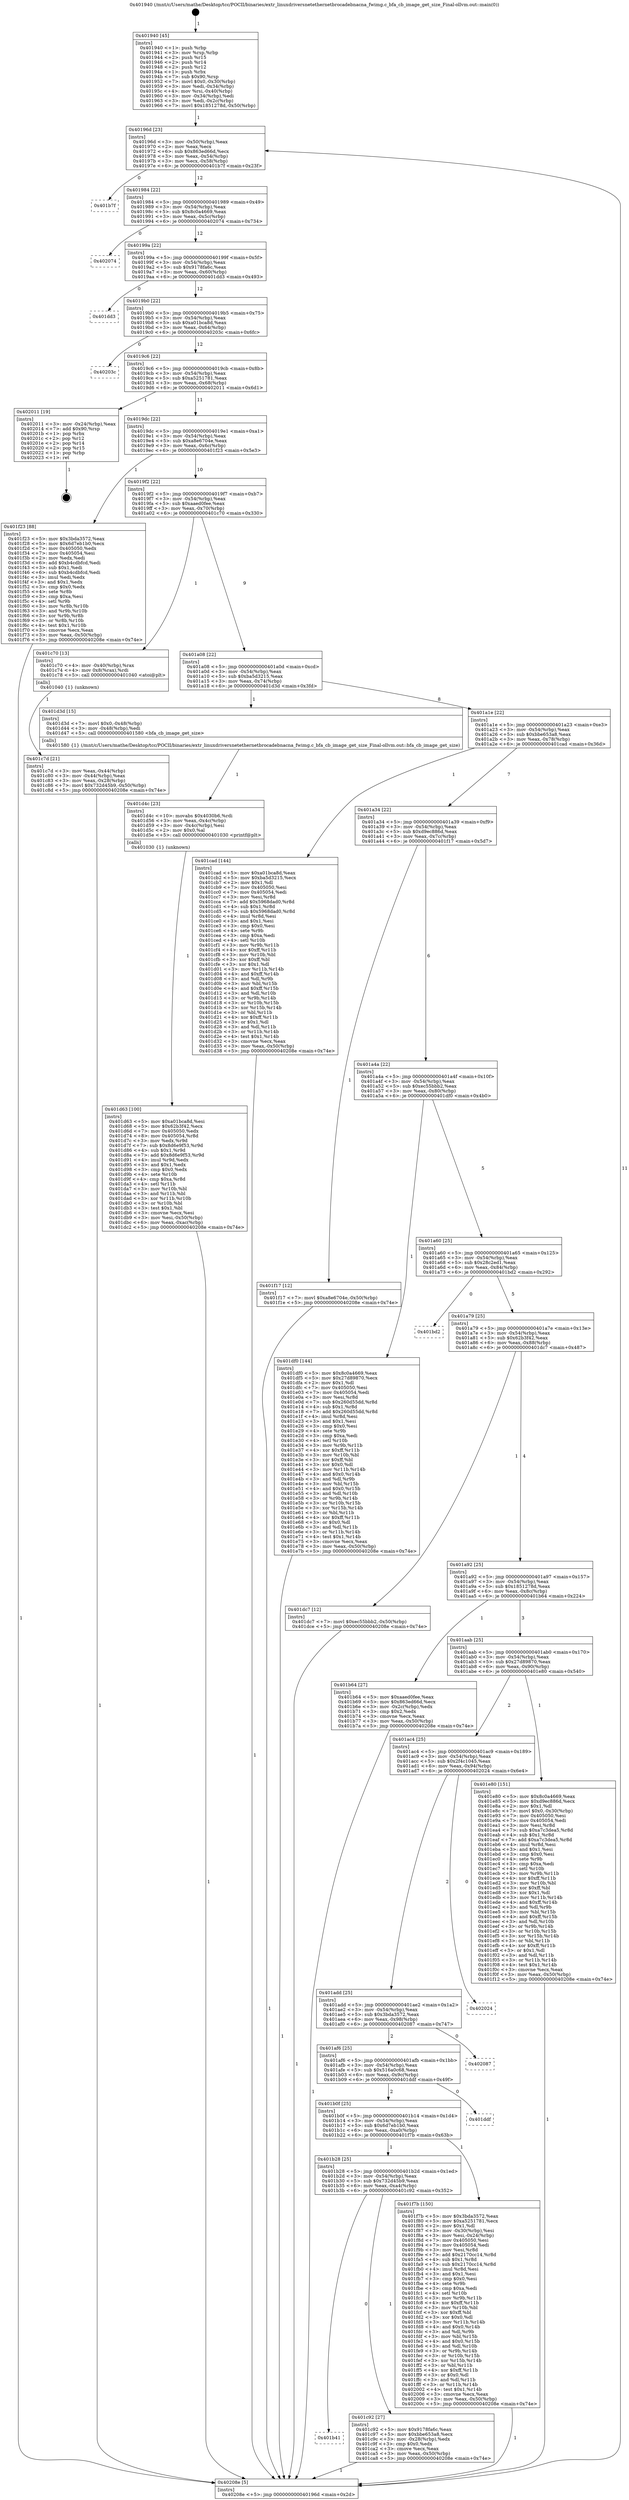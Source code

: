 digraph "0x401940" {
  label = "0x401940 (/mnt/c/Users/mathe/Desktop/tcc/POCII/binaries/extr_linuxdriversnetethernetbrocadebnacna_fwimg.c_bfa_cb_image_get_size_Final-ollvm.out::main(0))"
  labelloc = "t"
  node[shape=record]

  Entry [label="",width=0.3,height=0.3,shape=circle,fillcolor=black,style=filled]
  "0x40196d" [label="{
     0x40196d [23]\l
     | [instrs]\l
     &nbsp;&nbsp;0x40196d \<+3\>: mov -0x50(%rbp),%eax\l
     &nbsp;&nbsp;0x401970 \<+2\>: mov %eax,%ecx\l
     &nbsp;&nbsp;0x401972 \<+6\>: sub $0x863ed66d,%ecx\l
     &nbsp;&nbsp;0x401978 \<+3\>: mov %eax,-0x54(%rbp)\l
     &nbsp;&nbsp;0x40197b \<+3\>: mov %ecx,-0x58(%rbp)\l
     &nbsp;&nbsp;0x40197e \<+6\>: je 0000000000401b7f \<main+0x23f\>\l
  }"]
  "0x401b7f" [label="{
     0x401b7f\l
  }", style=dashed]
  "0x401984" [label="{
     0x401984 [22]\l
     | [instrs]\l
     &nbsp;&nbsp;0x401984 \<+5\>: jmp 0000000000401989 \<main+0x49\>\l
     &nbsp;&nbsp;0x401989 \<+3\>: mov -0x54(%rbp),%eax\l
     &nbsp;&nbsp;0x40198c \<+5\>: sub $0x8c0a4669,%eax\l
     &nbsp;&nbsp;0x401991 \<+3\>: mov %eax,-0x5c(%rbp)\l
     &nbsp;&nbsp;0x401994 \<+6\>: je 0000000000402074 \<main+0x734\>\l
  }"]
  Exit [label="",width=0.3,height=0.3,shape=circle,fillcolor=black,style=filled,peripheries=2]
  "0x402074" [label="{
     0x402074\l
  }", style=dashed]
  "0x40199a" [label="{
     0x40199a [22]\l
     | [instrs]\l
     &nbsp;&nbsp;0x40199a \<+5\>: jmp 000000000040199f \<main+0x5f\>\l
     &nbsp;&nbsp;0x40199f \<+3\>: mov -0x54(%rbp),%eax\l
     &nbsp;&nbsp;0x4019a2 \<+5\>: sub $0x9178fa6c,%eax\l
     &nbsp;&nbsp;0x4019a7 \<+3\>: mov %eax,-0x60(%rbp)\l
     &nbsp;&nbsp;0x4019aa \<+6\>: je 0000000000401dd3 \<main+0x493\>\l
  }"]
  "0x401d63" [label="{
     0x401d63 [100]\l
     | [instrs]\l
     &nbsp;&nbsp;0x401d63 \<+5\>: mov $0xa01bca8d,%esi\l
     &nbsp;&nbsp;0x401d68 \<+5\>: mov $0x62b3f42,%ecx\l
     &nbsp;&nbsp;0x401d6d \<+7\>: mov 0x405050,%edx\l
     &nbsp;&nbsp;0x401d74 \<+8\>: mov 0x405054,%r8d\l
     &nbsp;&nbsp;0x401d7c \<+3\>: mov %edx,%r9d\l
     &nbsp;&nbsp;0x401d7f \<+7\>: sub $0x8d6e9f53,%r9d\l
     &nbsp;&nbsp;0x401d86 \<+4\>: sub $0x1,%r9d\l
     &nbsp;&nbsp;0x401d8a \<+7\>: add $0x8d6e9f53,%r9d\l
     &nbsp;&nbsp;0x401d91 \<+4\>: imul %r9d,%edx\l
     &nbsp;&nbsp;0x401d95 \<+3\>: and $0x1,%edx\l
     &nbsp;&nbsp;0x401d98 \<+3\>: cmp $0x0,%edx\l
     &nbsp;&nbsp;0x401d9b \<+4\>: sete %r10b\l
     &nbsp;&nbsp;0x401d9f \<+4\>: cmp $0xa,%r8d\l
     &nbsp;&nbsp;0x401da3 \<+4\>: setl %r11b\l
     &nbsp;&nbsp;0x401da7 \<+3\>: mov %r10b,%bl\l
     &nbsp;&nbsp;0x401daa \<+3\>: and %r11b,%bl\l
     &nbsp;&nbsp;0x401dad \<+3\>: xor %r11b,%r10b\l
     &nbsp;&nbsp;0x401db0 \<+3\>: or %r10b,%bl\l
     &nbsp;&nbsp;0x401db3 \<+3\>: test $0x1,%bl\l
     &nbsp;&nbsp;0x401db6 \<+3\>: cmovne %ecx,%esi\l
     &nbsp;&nbsp;0x401db9 \<+3\>: mov %esi,-0x50(%rbp)\l
     &nbsp;&nbsp;0x401dbc \<+6\>: mov %eax,-0xac(%rbp)\l
     &nbsp;&nbsp;0x401dc2 \<+5\>: jmp 000000000040208e \<main+0x74e\>\l
  }"]
  "0x401dd3" [label="{
     0x401dd3\l
  }", style=dashed]
  "0x4019b0" [label="{
     0x4019b0 [22]\l
     | [instrs]\l
     &nbsp;&nbsp;0x4019b0 \<+5\>: jmp 00000000004019b5 \<main+0x75\>\l
     &nbsp;&nbsp;0x4019b5 \<+3\>: mov -0x54(%rbp),%eax\l
     &nbsp;&nbsp;0x4019b8 \<+5\>: sub $0xa01bca8d,%eax\l
     &nbsp;&nbsp;0x4019bd \<+3\>: mov %eax,-0x64(%rbp)\l
     &nbsp;&nbsp;0x4019c0 \<+6\>: je 000000000040203c \<main+0x6fc\>\l
  }"]
  "0x401d4c" [label="{
     0x401d4c [23]\l
     | [instrs]\l
     &nbsp;&nbsp;0x401d4c \<+10\>: movabs $0x4030b6,%rdi\l
     &nbsp;&nbsp;0x401d56 \<+3\>: mov %eax,-0x4c(%rbp)\l
     &nbsp;&nbsp;0x401d59 \<+3\>: mov -0x4c(%rbp),%esi\l
     &nbsp;&nbsp;0x401d5c \<+2\>: mov $0x0,%al\l
     &nbsp;&nbsp;0x401d5e \<+5\>: call 0000000000401030 \<printf@plt\>\l
     | [calls]\l
     &nbsp;&nbsp;0x401030 \{1\} (unknown)\l
  }"]
  "0x40203c" [label="{
     0x40203c\l
  }", style=dashed]
  "0x4019c6" [label="{
     0x4019c6 [22]\l
     | [instrs]\l
     &nbsp;&nbsp;0x4019c6 \<+5\>: jmp 00000000004019cb \<main+0x8b\>\l
     &nbsp;&nbsp;0x4019cb \<+3\>: mov -0x54(%rbp),%eax\l
     &nbsp;&nbsp;0x4019ce \<+5\>: sub $0xa5251781,%eax\l
     &nbsp;&nbsp;0x4019d3 \<+3\>: mov %eax,-0x68(%rbp)\l
     &nbsp;&nbsp;0x4019d6 \<+6\>: je 0000000000402011 \<main+0x6d1\>\l
  }"]
  "0x401b41" [label="{
     0x401b41\l
  }", style=dashed]
  "0x402011" [label="{
     0x402011 [19]\l
     | [instrs]\l
     &nbsp;&nbsp;0x402011 \<+3\>: mov -0x24(%rbp),%eax\l
     &nbsp;&nbsp;0x402014 \<+7\>: add $0x90,%rsp\l
     &nbsp;&nbsp;0x40201b \<+1\>: pop %rbx\l
     &nbsp;&nbsp;0x40201c \<+2\>: pop %r12\l
     &nbsp;&nbsp;0x40201e \<+2\>: pop %r14\l
     &nbsp;&nbsp;0x402020 \<+2\>: pop %r15\l
     &nbsp;&nbsp;0x402022 \<+1\>: pop %rbp\l
     &nbsp;&nbsp;0x402023 \<+1\>: ret\l
  }"]
  "0x4019dc" [label="{
     0x4019dc [22]\l
     | [instrs]\l
     &nbsp;&nbsp;0x4019dc \<+5\>: jmp 00000000004019e1 \<main+0xa1\>\l
     &nbsp;&nbsp;0x4019e1 \<+3\>: mov -0x54(%rbp),%eax\l
     &nbsp;&nbsp;0x4019e4 \<+5\>: sub $0xa8e6704e,%eax\l
     &nbsp;&nbsp;0x4019e9 \<+3\>: mov %eax,-0x6c(%rbp)\l
     &nbsp;&nbsp;0x4019ec \<+6\>: je 0000000000401f23 \<main+0x5e3\>\l
  }"]
  "0x401c92" [label="{
     0x401c92 [27]\l
     | [instrs]\l
     &nbsp;&nbsp;0x401c92 \<+5\>: mov $0x9178fa6c,%eax\l
     &nbsp;&nbsp;0x401c97 \<+5\>: mov $0xbbe653a8,%ecx\l
     &nbsp;&nbsp;0x401c9c \<+3\>: mov -0x28(%rbp),%edx\l
     &nbsp;&nbsp;0x401c9f \<+3\>: cmp $0x0,%edx\l
     &nbsp;&nbsp;0x401ca2 \<+3\>: cmove %ecx,%eax\l
     &nbsp;&nbsp;0x401ca5 \<+3\>: mov %eax,-0x50(%rbp)\l
     &nbsp;&nbsp;0x401ca8 \<+5\>: jmp 000000000040208e \<main+0x74e\>\l
  }"]
  "0x401f23" [label="{
     0x401f23 [88]\l
     | [instrs]\l
     &nbsp;&nbsp;0x401f23 \<+5\>: mov $0x3bda3572,%eax\l
     &nbsp;&nbsp;0x401f28 \<+5\>: mov $0x6d7eb1b0,%ecx\l
     &nbsp;&nbsp;0x401f2d \<+7\>: mov 0x405050,%edx\l
     &nbsp;&nbsp;0x401f34 \<+7\>: mov 0x405054,%esi\l
     &nbsp;&nbsp;0x401f3b \<+2\>: mov %edx,%edi\l
     &nbsp;&nbsp;0x401f3d \<+6\>: add $0xb4cdbfcd,%edi\l
     &nbsp;&nbsp;0x401f43 \<+3\>: sub $0x1,%edi\l
     &nbsp;&nbsp;0x401f46 \<+6\>: sub $0xb4cdbfcd,%edi\l
     &nbsp;&nbsp;0x401f4c \<+3\>: imul %edi,%edx\l
     &nbsp;&nbsp;0x401f4f \<+3\>: and $0x1,%edx\l
     &nbsp;&nbsp;0x401f52 \<+3\>: cmp $0x0,%edx\l
     &nbsp;&nbsp;0x401f55 \<+4\>: sete %r8b\l
     &nbsp;&nbsp;0x401f59 \<+3\>: cmp $0xa,%esi\l
     &nbsp;&nbsp;0x401f5c \<+4\>: setl %r9b\l
     &nbsp;&nbsp;0x401f60 \<+3\>: mov %r8b,%r10b\l
     &nbsp;&nbsp;0x401f63 \<+3\>: and %r9b,%r10b\l
     &nbsp;&nbsp;0x401f66 \<+3\>: xor %r9b,%r8b\l
     &nbsp;&nbsp;0x401f69 \<+3\>: or %r8b,%r10b\l
     &nbsp;&nbsp;0x401f6c \<+4\>: test $0x1,%r10b\l
     &nbsp;&nbsp;0x401f70 \<+3\>: cmovne %ecx,%eax\l
     &nbsp;&nbsp;0x401f73 \<+3\>: mov %eax,-0x50(%rbp)\l
     &nbsp;&nbsp;0x401f76 \<+5\>: jmp 000000000040208e \<main+0x74e\>\l
  }"]
  "0x4019f2" [label="{
     0x4019f2 [22]\l
     | [instrs]\l
     &nbsp;&nbsp;0x4019f2 \<+5\>: jmp 00000000004019f7 \<main+0xb7\>\l
     &nbsp;&nbsp;0x4019f7 \<+3\>: mov -0x54(%rbp),%eax\l
     &nbsp;&nbsp;0x4019fa \<+5\>: sub $0xaaed0fee,%eax\l
     &nbsp;&nbsp;0x4019ff \<+3\>: mov %eax,-0x70(%rbp)\l
     &nbsp;&nbsp;0x401a02 \<+6\>: je 0000000000401c70 \<main+0x330\>\l
  }"]
  "0x401b28" [label="{
     0x401b28 [25]\l
     | [instrs]\l
     &nbsp;&nbsp;0x401b28 \<+5\>: jmp 0000000000401b2d \<main+0x1ed\>\l
     &nbsp;&nbsp;0x401b2d \<+3\>: mov -0x54(%rbp),%eax\l
     &nbsp;&nbsp;0x401b30 \<+5\>: sub $0x732d45b9,%eax\l
     &nbsp;&nbsp;0x401b35 \<+6\>: mov %eax,-0xa4(%rbp)\l
     &nbsp;&nbsp;0x401b3b \<+6\>: je 0000000000401c92 \<main+0x352\>\l
  }"]
  "0x401c70" [label="{
     0x401c70 [13]\l
     | [instrs]\l
     &nbsp;&nbsp;0x401c70 \<+4\>: mov -0x40(%rbp),%rax\l
     &nbsp;&nbsp;0x401c74 \<+4\>: mov 0x8(%rax),%rdi\l
     &nbsp;&nbsp;0x401c78 \<+5\>: call 0000000000401040 \<atoi@plt\>\l
     | [calls]\l
     &nbsp;&nbsp;0x401040 \{1\} (unknown)\l
  }"]
  "0x401a08" [label="{
     0x401a08 [22]\l
     | [instrs]\l
     &nbsp;&nbsp;0x401a08 \<+5\>: jmp 0000000000401a0d \<main+0xcd\>\l
     &nbsp;&nbsp;0x401a0d \<+3\>: mov -0x54(%rbp),%eax\l
     &nbsp;&nbsp;0x401a10 \<+5\>: sub $0xba5d3215,%eax\l
     &nbsp;&nbsp;0x401a15 \<+3\>: mov %eax,-0x74(%rbp)\l
     &nbsp;&nbsp;0x401a18 \<+6\>: je 0000000000401d3d \<main+0x3fd\>\l
  }"]
  "0x401f7b" [label="{
     0x401f7b [150]\l
     | [instrs]\l
     &nbsp;&nbsp;0x401f7b \<+5\>: mov $0x3bda3572,%eax\l
     &nbsp;&nbsp;0x401f80 \<+5\>: mov $0xa5251781,%ecx\l
     &nbsp;&nbsp;0x401f85 \<+2\>: mov $0x1,%dl\l
     &nbsp;&nbsp;0x401f87 \<+3\>: mov -0x30(%rbp),%esi\l
     &nbsp;&nbsp;0x401f8a \<+3\>: mov %esi,-0x24(%rbp)\l
     &nbsp;&nbsp;0x401f8d \<+7\>: mov 0x405050,%esi\l
     &nbsp;&nbsp;0x401f94 \<+7\>: mov 0x405054,%edi\l
     &nbsp;&nbsp;0x401f9b \<+3\>: mov %esi,%r8d\l
     &nbsp;&nbsp;0x401f9e \<+7\>: add $0x2170cc14,%r8d\l
     &nbsp;&nbsp;0x401fa5 \<+4\>: sub $0x1,%r8d\l
     &nbsp;&nbsp;0x401fa9 \<+7\>: sub $0x2170cc14,%r8d\l
     &nbsp;&nbsp;0x401fb0 \<+4\>: imul %r8d,%esi\l
     &nbsp;&nbsp;0x401fb4 \<+3\>: and $0x1,%esi\l
     &nbsp;&nbsp;0x401fb7 \<+3\>: cmp $0x0,%esi\l
     &nbsp;&nbsp;0x401fba \<+4\>: sete %r9b\l
     &nbsp;&nbsp;0x401fbe \<+3\>: cmp $0xa,%edi\l
     &nbsp;&nbsp;0x401fc1 \<+4\>: setl %r10b\l
     &nbsp;&nbsp;0x401fc5 \<+3\>: mov %r9b,%r11b\l
     &nbsp;&nbsp;0x401fc8 \<+4\>: xor $0xff,%r11b\l
     &nbsp;&nbsp;0x401fcc \<+3\>: mov %r10b,%bl\l
     &nbsp;&nbsp;0x401fcf \<+3\>: xor $0xff,%bl\l
     &nbsp;&nbsp;0x401fd2 \<+3\>: xor $0x0,%dl\l
     &nbsp;&nbsp;0x401fd5 \<+3\>: mov %r11b,%r14b\l
     &nbsp;&nbsp;0x401fd8 \<+4\>: and $0x0,%r14b\l
     &nbsp;&nbsp;0x401fdc \<+3\>: and %dl,%r9b\l
     &nbsp;&nbsp;0x401fdf \<+3\>: mov %bl,%r15b\l
     &nbsp;&nbsp;0x401fe2 \<+4\>: and $0x0,%r15b\l
     &nbsp;&nbsp;0x401fe6 \<+3\>: and %dl,%r10b\l
     &nbsp;&nbsp;0x401fe9 \<+3\>: or %r9b,%r14b\l
     &nbsp;&nbsp;0x401fec \<+3\>: or %r10b,%r15b\l
     &nbsp;&nbsp;0x401fef \<+3\>: xor %r15b,%r14b\l
     &nbsp;&nbsp;0x401ff2 \<+3\>: or %bl,%r11b\l
     &nbsp;&nbsp;0x401ff5 \<+4\>: xor $0xff,%r11b\l
     &nbsp;&nbsp;0x401ff9 \<+3\>: or $0x0,%dl\l
     &nbsp;&nbsp;0x401ffc \<+3\>: and %dl,%r11b\l
     &nbsp;&nbsp;0x401fff \<+3\>: or %r11b,%r14b\l
     &nbsp;&nbsp;0x402002 \<+4\>: test $0x1,%r14b\l
     &nbsp;&nbsp;0x402006 \<+3\>: cmovne %ecx,%eax\l
     &nbsp;&nbsp;0x402009 \<+3\>: mov %eax,-0x50(%rbp)\l
     &nbsp;&nbsp;0x40200c \<+5\>: jmp 000000000040208e \<main+0x74e\>\l
  }"]
  "0x401d3d" [label="{
     0x401d3d [15]\l
     | [instrs]\l
     &nbsp;&nbsp;0x401d3d \<+7\>: movl $0x0,-0x48(%rbp)\l
     &nbsp;&nbsp;0x401d44 \<+3\>: mov -0x48(%rbp),%edi\l
     &nbsp;&nbsp;0x401d47 \<+5\>: call 0000000000401580 \<bfa_cb_image_get_size\>\l
     | [calls]\l
     &nbsp;&nbsp;0x401580 \{1\} (/mnt/c/Users/mathe/Desktop/tcc/POCII/binaries/extr_linuxdriversnetethernetbrocadebnacna_fwimg.c_bfa_cb_image_get_size_Final-ollvm.out::bfa_cb_image_get_size)\l
  }"]
  "0x401a1e" [label="{
     0x401a1e [22]\l
     | [instrs]\l
     &nbsp;&nbsp;0x401a1e \<+5\>: jmp 0000000000401a23 \<main+0xe3\>\l
     &nbsp;&nbsp;0x401a23 \<+3\>: mov -0x54(%rbp),%eax\l
     &nbsp;&nbsp;0x401a26 \<+5\>: sub $0xbbe653a8,%eax\l
     &nbsp;&nbsp;0x401a2b \<+3\>: mov %eax,-0x78(%rbp)\l
     &nbsp;&nbsp;0x401a2e \<+6\>: je 0000000000401cad \<main+0x36d\>\l
  }"]
  "0x401b0f" [label="{
     0x401b0f [25]\l
     | [instrs]\l
     &nbsp;&nbsp;0x401b0f \<+5\>: jmp 0000000000401b14 \<main+0x1d4\>\l
     &nbsp;&nbsp;0x401b14 \<+3\>: mov -0x54(%rbp),%eax\l
     &nbsp;&nbsp;0x401b17 \<+5\>: sub $0x6d7eb1b0,%eax\l
     &nbsp;&nbsp;0x401b1c \<+6\>: mov %eax,-0xa0(%rbp)\l
     &nbsp;&nbsp;0x401b22 \<+6\>: je 0000000000401f7b \<main+0x63b\>\l
  }"]
  "0x401cad" [label="{
     0x401cad [144]\l
     | [instrs]\l
     &nbsp;&nbsp;0x401cad \<+5\>: mov $0xa01bca8d,%eax\l
     &nbsp;&nbsp;0x401cb2 \<+5\>: mov $0xba5d3215,%ecx\l
     &nbsp;&nbsp;0x401cb7 \<+2\>: mov $0x1,%dl\l
     &nbsp;&nbsp;0x401cb9 \<+7\>: mov 0x405050,%esi\l
     &nbsp;&nbsp;0x401cc0 \<+7\>: mov 0x405054,%edi\l
     &nbsp;&nbsp;0x401cc7 \<+3\>: mov %esi,%r8d\l
     &nbsp;&nbsp;0x401cca \<+7\>: add $0x5968dad0,%r8d\l
     &nbsp;&nbsp;0x401cd1 \<+4\>: sub $0x1,%r8d\l
     &nbsp;&nbsp;0x401cd5 \<+7\>: sub $0x5968dad0,%r8d\l
     &nbsp;&nbsp;0x401cdc \<+4\>: imul %r8d,%esi\l
     &nbsp;&nbsp;0x401ce0 \<+3\>: and $0x1,%esi\l
     &nbsp;&nbsp;0x401ce3 \<+3\>: cmp $0x0,%esi\l
     &nbsp;&nbsp;0x401ce6 \<+4\>: sete %r9b\l
     &nbsp;&nbsp;0x401cea \<+3\>: cmp $0xa,%edi\l
     &nbsp;&nbsp;0x401ced \<+4\>: setl %r10b\l
     &nbsp;&nbsp;0x401cf1 \<+3\>: mov %r9b,%r11b\l
     &nbsp;&nbsp;0x401cf4 \<+4\>: xor $0xff,%r11b\l
     &nbsp;&nbsp;0x401cf8 \<+3\>: mov %r10b,%bl\l
     &nbsp;&nbsp;0x401cfb \<+3\>: xor $0xff,%bl\l
     &nbsp;&nbsp;0x401cfe \<+3\>: xor $0x1,%dl\l
     &nbsp;&nbsp;0x401d01 \<+3\>: mov %r11b,%r14b\l
     &nbsp;&nbsp;0x401d04 \<+4\>: and $0xff,%r14b\l
     &nbsp;&nbsp;0x401d08 \<+3\>: and %dl,%r9b\l
     &nbsp;&nbsp;0x401d0b \<+3\>: mov %bl,%r15b\l
     &nbsp;&nbsp;0x401d0e \<+4\>: and $0xff,%r15b\l
     &nbsp;&nbsp;0x401d12 \<+3\>: and %dl,%r10b\l
     &nbsp;&nbsp;0x401d15 \<+3\>: or %r9b,%r14b\l
     &nbsp;&nbsp;0x401d18 \<+3\>: or %r10b,%r15b\l
     &nbsp;&nbsp;0x401d1b \<+3\>: xor %r15b,%r14b\l
     &nbsp;&nbsp;0x401d1e \<+3\>: or %bl,%r11b\l
     &nbsp;&nbsp;0x401d21 \<+4\>: xor $0xff,%r11b\l
     &nbsp;&nbsp;0x401d25 \<+3\>: or $0x1,%dl\l
     &nbsp;&nbsp;0x401d28 \<+3\>: and %dl,%r11b\l
     &nbsp;&nbsp;0x401d2b \<+3\>: or %r11b,%r14b\l
     &nbsp;&nbsp;0x401d2e \<+4\>: test $0x1,%r14b\l
     &nbsp;&nbsp;0x401d32 \<+3\>: cmovne %ecx,%eax\l
     &nbsp;&nbsp;0x401d35 \<+3\>: mov %eax,-0x50(%rbp)\l
     &nbsp;&nbsp;0x401d38 \<+5\>: jmp 000000000040208e \<main+0x74e\>\l
  }"]
  "0x401a34" [label="{
     0x401a34 [22]\l
     | [instrs]\l
     &nbsp;&nbsp;0x401a34 \<+5\>: jmp 0000000000401a39 \<main+0xf9\>\l
     &nbsp;&nbsp;0x401a39 \<+3\>: mov -0x54(%rbp),%eax\l
     &nbsp;&nbsp;0x401a3c \<+5\>: sub $0xd9ec886d,%eax\l
     &nbsp;&nbsp;0x401a41 \<+3\>: mov %eax,-0x7c(%rbp)\l
     &nbsp;&nbsp;0x401a44 \<+6\>: je 0000000000401f17 \<main+0x5d7\>\l
  }"]
  "0x401ddf" [label="{
     0x401ddf\l
  }", style=dashed]
  "0x401f17" [label="{
     0x401f17 [12]\l
     | [instrs]\l
     &nbsp;&nbsp;0x401f17 \<+7\>: movl $0xa8e6704e,-0x50(%rbp)\l
     &nbsp;&nbsp;0x401f1e \<+5\>: jmp 000000000040208e \<main+0x74e\>\l
  }"]
  "0x401a4a" [label="{
     0x401a4a [22]\l
     | [instrs]\l
     &nbsp;&nbsp;0x401a4a \<+5\>: jmp 0000000000401a4f \<main+0x10f\>\l
     &nbsp;&nbsp;0x401a4f \<+3\>: mov -0x54(%rbp),%eax\l
     &nbsp;&nbsp;0x401a52 \<+5\>: sub $0xec55bbb2,%eax\l
     &nbsp;&nbsp;0x401a57 \<+3\>: mov %eax,-0x80(%rbp)\l
     &nbsp;&nbsp;0x401a5a \<+6\>: je 0000000000401df0 \<main+0x4b0\>\l
  }"]
  "0x401af6" [label="{
     0x401af6 [25]\l
     | [instrs]\l
     &nbsp;&nbsp;0x401af6 \<+5\>: jmp 0000000000401afb \<main+0x1bb\>\l
     &nbsp;&nbsp;0x401afb \<+3\>: mov -0x54(%rbp),%eax\l
     &nbsp;&nbsp;0x401afe \<+5\>: sub $0x516a0c68,%eax\l
     &nbsp;&nbsp;0x401b03 \<+6\>: mov %eax,-0x9c(%rbp)\l
     &nbsp;&nbsp;0x401b09 \<+6\>: je 0000000000401ddf \<main+0x49f\>\l
  }"]
  "0x401df0" [label="{
     0x401df0 [144]\l
     | [instrs]\l
     &nbsp;&nbsp;0x401df0 \<+5\>: mov $0x8c0a4669,%eax\l
     &nbsp;&nbsp;0x401df5 \<+5\>: mov $0x27d89870,%ecx\l
     &nbsp;&nbsp;0x401dfa \<+2\>: mov $0x1,%dl\l
     &nbsp;&nbsp;0x401dfc \<+7\>: mov 0x405050,%esi\l
     &nbsp;&nbsp;0x401e03 \<+7\>: mov 0x405054,%edi\l
     &nbsp;&nbsp;0x401e0a \<+3\>: mov %esi,%r8d\l
     &nbsp;&nbsp;0x401e0d \<+7\>: sub $0x260d55dd,%r8d\l
     &nbsp;&nbsp;0x401e14 \<+4\>: sub $0x1,%r8d\l
     &nbsp;&nbsp;0x401e18 \<+7\>: add $0x260d55dd,%r8d\l
     &nbsp;&nbsp;0x401e1f \<+4\>: imul %r8d,%esi\l
     &nbsp;&nbsp;0x401e23 \<+3\>: and $0x1,%esi\l
     &nbsp;&nbsp;0x401e26 \<+3\>: cmp $0x0,%esi\l
     &nbsp;&nbsp;0x401e29 \<+4\>: sete %r9b\l
     &nbsp;&nbsp;0x401e2d \<+3\>: cmp $0xa,%edi\l
     &nbsp;&nbsp;0x401e30 \<+4\>: setl %r10b\l
     &nbsp;&nbsp;0x401e34 \<+3\>: mov %r9b,%r11b\l
     &nbsp;&nbsp;0x401e37 \<+4\>: xor $0xff,%r11b\l
     &nbsp;&nbsp;0x401e3b \<+3\>: mov %r10b,%bl\l
     &nbsp;&nbsp;0x401e3e \<+3\>: xor $0xff,%bl\l
     &nbsp;&nbsp;0x401e41 \<+3\>: xor $0x0,%dl\l
     &nbsp;&nbsp;0x401e44 \<+3\>: mov %r11b,%r14b\l
     &nbsp;&nbsp;0x401e47 \<+4\>: and $0x0,%r14b\l
     &nbsp;&nbsp;0x401e4b \<+3\>: and %dl,%r9b\l
     &nbsp;&nbsp;0x401e4e \<+3\>: mov %bl,%r15b\l
     &nbsp;&nbsp;0x401e51 \<+4\>: and $0x0,%r15b\l
     &nbsp;&nbsp;0x401e55 \<+3\>: and %dl,%r10b\l
     &nbsp;&nbsp;0x401e58 \<+3\>: or %r9b,%r14b\l
     &nbsp;&nbsp;0x401e5b \<+3\>: or %r10b,%r15b\l
     &nbsp;&nbsp;0x401e5e \<+3\>: xor %r15b,%r14b\l
     &nbsp;&nbsp;0x401e61 \<+3\>: or %bl,%r11b\l
     &nbsp;&nbsp;0x401e64 \<+4\>: xor $0xff,%r11b\l
     &nbsp;&nbsp;0x401e68 \<+3\>: or $0x0,%dl\l
     &nbsp;&nbsp;0x401e6b \<+3\>: and %dl,%r11b\l
     &nbsp;&nbsp;0x401e6e \<+3\>: or %r11b,%r14b\l
     &nbsp;&nbsp;0x401e71 \<+4\>: test $0x1,%r14b\l
     &nbsp;&nbsp;0x401e75 \<+3\>: cmovne %ecx,%eax\l
     &nbsp;&nbsp;0x401e78 \<+3\>: mov %eax,-0x50(%rbp)\l
     &nbsp;&nbsp;0x401e7b \<+5\>: jmp 000000000040208e \<main+0x74e\>\l
  }"]
  "0x401a60" [label="{
     0x401a60 [25]\l
     | [instrs]\l
     &nbsp;&nbsp;0x401a60 \<+5\>: jmp 0000000000401a65 \<main+0x125\>\l
     &nbsp;&nbsp;0x401a65 \<+3\>: mov -0x54(%rbp),%eax\l
     &nbsp;&nbsp;0x401a68 \<+5\>: sub $0x28c2ed1,%eax\l
     &nbsp;&nbsp;0x401a6d \<+6\>: mov %eax,-0x84(%rbp)\l
     &nbsp;&nbsp;0x401a73 \<+6\>: je 0000000000401bd2 \<main+0x292\>\l
  }"]
  "0x402087" [label="{
     0x402087\l
  }", style=dashed]
  "0x401bd2" [label="{
     0x401bd2\l
  }", style=dashed]
  "0x401a79" [label="{
     0x401a79 [25]\l
     | [instrs]\l
     &nbsp;&nbsp;0x401a79 \<+5\>: jmp 0000000000401a7e \<main+0x13e\>\l
     &nbsp;&nbsp;0x401a7e \<+3\>: mov -0x54(%rbp),%eax\l
     &nbsp;&nbsp;0x401a81 \<+5\>: sub $0x62b3f42,%eax\l
     &nbsp;&nbsp;0x401a86 \<+6\>: mov %eax,-0x88(%rbp)\l
     &nbsp;&nbsp;0x401a8c \<+6\>: je 0000000000401dc7 \<main+0x487\>\l
  }"]
  "0x401add" [label="{
     0x401add [25]\l
     | [instrs]\l
     &nbsp;&nbsp;0x401add \<+5\>: jmp 0000000000401ae2 \<main+0x1a2\>\l
     &nbsp;&nbsp;0x401ae2 \<+3\>: mov -0x54(%rbp),%eax\l
     &nbsp;&nbsp;0x401ae5 \<+5\>: sub $0x3bda3572,%eax\l
     &nbsp;&nbsp;0x401aea \<+6\>: mov %eax,-0x98(%rbp)\l
     &nbsp;&nbsp;0x401af0 \<+6\>: je 0000000000402087 \<main+0x747\>\l
  }"]
  "0x401dc7" [label="{
     0x401dc7 [12]\l
     | [instrs]\l
     &nbsp;&nbsp;0x401dc7 \<+7\>: movl $0xec55bbb2,-0x50(%rbp)\l
     &nbsp;&nbsp;0x401dce \<+5\>: jmp 000000000040208e \<main+0x74e\>\l
  }"]
  "0x401a92" [label="{
     0x401a92 [25]\l
     | [instrs]\l
     &nbsp;&nbsp;0x401a92 \<+5\>: jmp 0000000000401a97 \<main+0x157\>\l
     &nbsp;&nbsp;0x401a97 \<+3\>: mov -0x54(%rbp),%eax\l
     &nbsp;&nbsp;0x401a9a \<+5\>: sub $0x1851278d,%eax\l
     &nbsp;&nbsp;0x401a9f \<+6\>: mov %eax,-0x8c(%rbp)\l
     &nbsp;&nbsp;0x401aa5 \<+6\>: je 0000000000401b64 \<main+0x224\>\l
  }"]
  "0x402024" [label="{
     0x402024\l
  }", style=dashed]
  "0x401b64" [label="{
     0x401b64 [27]\l
     | [instrs]\l
     &nbsp;&nbsp;0x401b64 \<+5\>: mov $0xaaed0fee,%eax\l
     &nbsp;&nbsp;0x401b69 \<+5\>: mov $0x863ed66d,%ecx\l
     &nbsp;&nbsp;0x401b6e \<+3\>: mov -0x2c(%rbp),%edx\l
     &nbsp;&nbsp;0x401b71 \<+3\>: cmp $0x2,%edx\l
     &nbsp;&nbsp;0x401b74 \<+3\>: cmovne %ecx,%eax\l
     &nbsp;&nbsp;0x401b77 \<+3\>: mov %eax,-0x50(%rbp)\l
     &nbsp;&nbsp;0x401b7a \<+5\>: jmp 000000000040208e \<main+0x74e\>\l
  }"]
  "0x401aab" [label="{
     0x401aab [25]\l
     | [instrs]\l
     &nbsp;&nbsp;0x401aab \<+5\>: jmp 0000000000401ab0 \<main+0x170\>\l
     &nbsp;&nbsp;0x401ab0 \<+3\>: mov -0x54(%rbp),%eax\l
     &nbsp;&nbsp;0x401ab3 \<+5\>: sub $0x27d89870,%eax\l
     &nbsp;&nbsp;0x401ab8 \<+6\>: mov %eax,-0x90(%rbp)\l
     &nbsp;&nbsp;0x401abe \<+6\>: je 0000000000401e80 \<main+0x540\>\l
  }"]
  "0x40208e" [label="{
     0x40208e [5]\l
     | [instrs]\l
     &nbsp;&nbsp;0x40208e \<+5\>: jmp 000000000040196d \<main+0x2d\>\l
  }"]
  "0x401940" [label="{
     0x401940 [45]\l
     | [instrs]\l
     &nbsp;&nbsp;0x401940 \<+1\>: push %rbp\l
     &nbsp;&nbsp;0x401941 \<+3\>: mov %rsp,%rbp\l
     &nbsp;&nbsp;0x401944 \<+2\>: push %r15\l
     &nbsp;&nbsp;0x401946 \<+2\>: push %r14\l
     &nbsp;&nbsp;0x401948 \<+2\>: push %r12\l
     &nbsp;&nbsp;0x40194a \<+1\>: push %rbx\l
     &nbsp;&nbsp;0x40194b \<+7\>: sub $0x90,%rsp\l
     &nbsp;&nbsp;0x401952 \<+7\>: movl $0x0,-0x30(%rbp)\l
     &nbsp;&nbsp;0x401959 \<+3\>: mov %edi,-0x34(%rbp)\l
     &nbsp;&nbsp;0x40195c \<+4\>: mov %rsi,-0x40(%rbp)\l
     &nbsp;&nbsp;0x401960 \<+3\>: mov -0x34(%rbp),%edi\l
     &nbsp;&nbsp;0x401963 \<+3\>: mov %edi,-0x2c(%rbp)\l
     &nbsp;&nbsp;0x401966 \<+7\>: movl $0x1851278d,-0x50(%rbp)\l
  }"]
  "0x401c7d" [label="{
     0x401c7d [21]\l
     | [instrs]\l
     &nbsp;&nbsp;0x401c7d \<+3\>: mov %eax,-0x44(%rbp)\l
     &nbsp;&nbsp;0x401c80 \<+3\>: mov -0x44(%rbp),%eax\l
     &nbsp;&nbsp;0x401c83 \<+3\>: mov %eax,-0x28(%rbp)\l
     &nbsp;&nbsp;0x401c86 \<+7\>: movl $0x732d45b9,-0x50(%rbp)\l
     &nbsp;&nbsp;0x401c8d \<+5\>: jmp 000000000040208e \<main+0x74e\>\l
  }"]
  "0x401ac4" [label="{
     0x401ac4 [25]\l
     | [instrs]\l
     &nbsp;&nbsp;0x401ac4 \<+5\>: jmp 0000000000401ac9 \<main+0x189\>\l
     &nbsp;&nbsp;0x401ac9 \<+3\>: mov -0x54(%rbp),%eax\l
     &nbsp;&nbsp;0x401acc \<+5\>: sub $0x2f4c1045,%eax\l
     &nbsp;&nbsp;0x401ad1 \<+6\>: mov %eax,-0x94(%rbp)\l
     &nbsp;&nbsp;0x401ad7 \<+6\>: je 0000000000402024 \<main+0x6e4\>\l
  }"]
  "0x401e80" [label="{
     0x401e80 [151]\l
     | [instrs]\l
     &nbsp;&nbsp;0x401e80 \<+5\>: mov $0x8c0a4669,%eax\l
     &nbsp;&nbsp;0x401e85 \<+5\>: mov $0xd9ec886d,%ecx\l
     &nbsp;&nbsp;0x401e8a \<+2\>: mov $0x1,%dl\l
     &nbsp;&nbsp;0x401e8c \<+7\>: movl $0x0,-0x30(%rbp)\l
     &nbsp;&nbsp;0x401e93 \<+7\>: mov 0x405050,%esi\l
     &nbsp;&nbsp;0x401e9a \<+7\>: mov 0x405054,%edi\l
     &nbsp;&nbsp;0x401ea1 \<+3\>: mov %esi,%r8d\l
     &nbsp;&nbsp;0x401ea4 \<+7\>: sub $0xa7c3dea5,%r8d\l
     &nbsp;&nbsp;0x401eab \<+4\>: sub $0x1,%r8d\l
     &nbsp;&nbsp;0x401eaf \<+7\>: add $0xa7c3dea5,%r8d\l
     &nbsp;&nbsp;0x401eb6 \<+4\>: imul %r8d,%esi\l
     &nbsp;&nbsp;0x401eba \<+3\>: and $0x1,%esi\l
     &nbsp;&nbsp;0x401ebd \<+3\>: cmp $0x0,%esi\l
     &nbsp;&nbsp;0x401ec0 \<+4\>: sete %r9b\l
     &nbsp;&nbsp;0x401ec4 \<+3\>: cmp $0xa,%edi\l
     &nbsp;&nbsp;0x401ec7 \<+4\>: setl %r10b\l
     &nbsp;&nbsp;0x401ecb \<+3\>: mov %r9b,%r11b\l
     &nbsp;&nbsp;0x401ece \<+4\>: xor $0xff,%r11b\l
     &nbsp;&nbsp;0x401ed2 \<+3\>: mov %r10b,%bl\l
     &nbsp;&nbsp;0x401ed5 \<+3\>: xor $0xff,%bl\l
     &nbsp;&nbsp;0x401ed8 \<+3\>: xor $0x1,%dl\l
     &nbsp;&nbsp;0x401edb \<+3\>: mov %r11b,%r14b\l
     &nbsp;&nbsp;0x401ede \<+4\>: and $0xff,%r14b\l
     &nbsp;&nbsp;0x401ee2 \<+3\>: and %dl,%r9b\l
     &nbsp;&nbsp;0x401ee5 \<+3\>: mov %bl,%r15b\l
     &nbsp;&nbsp;0x401ee8 \<+4\>: and $0xff,%r15b\l
     &nbsp;&nbsp;0x401eec \<+3\>: and %dl,%r10b\l
     &nbsp;&nbsp;0x401eef \<+3\>: or %r9b,%r14b\l
     &nbsp;&nbsp;0x401ef2 \<+3\>: or %r10b,%r15b\l
     &nbsp;&nbsp;0x401ef5 \<+3\>: xor %r15b,%r14b\l
     &nbsp;&nbsp;0x401ef8 \<+3\>: or %bl,%r11b\l
     &nbsp;&nbsp;0x401efb \<+4\>: xor $0xff,%r11b\l
     &nbsp;&nbsp;0x401eff \<+3\>: or $0x1,%dl\l
     &nbsp;&nbsp;0x401f02 \<+3\>: and %dl,%r11b\l
     &nbsp;&nbsp;0x401f05 \<+3\>: or %r11b,%r14b\l
     &nbsp;&nbsp;0x401f08 \<+4\>: test $0x1,%r14b\l
     &nbsp;&nbsp;0x401f0c \<+3\>: cmovne %ecx,%eax\l
     &nbsp;&nbsp;0x401f0f \<+3\>: mov %eax,-0x50(%rbp)\l
     &nbsp;&nbsp;0x401f12 \<+5\>: jmp 000000000040208e \<main+0x74e\>\l
  }"]
  Entry -> "0x401940" [label=" 1"]
  "0x40196d" -> "0x401b7f" [label=" 0"]
  "0x40196d" -> "0x401984" [label=" 12"]
  "0x402011" -> Exit [label=" 1"]
  "0x401984" -> "0x402074" [label=" 0"]
  "0x401984" -> "0x40199a" [label=" 12"]
  "0x401f7b" -> "0x40208e" [label=" 1"]
  "0x40199a" -> "0x401dd3" [label=" 0"]
  "0x40199a" -> "0x4019b0" [label=" 12"]
  "0x401f23" -> "0x40208e" [label=" 1"]
  "0x4019b0" -> "0x40203c" [label=" 0"]
  "0x4019b0" -> "0x4019c6" [label=" 12"]
  "0x401f17" -> "0x40208e" [label=" 1"]
  "0x4019c6" -> "0x402011" [label=" 1"]
  "0x4019c6" -> "0x4019dc" [label=" 11"]
  "0x401e80" -> "0x40208e" [label=" 1"]
  "0x4019dc" -> "0x401f23" [label=" 1"]
  "0x4019dc" -> "0x4019f2" [label=" 10"]
  "0x401df0" -> "0x40208e" [label=" 1"]
  "0x4019f2" -> "0x401c70" [label=" 1"]
  "0x4019f2" -> "0x401a08" [label=" 9"]
  "0x401d63" -> "0x40208e" [label=" 1"]
  "0x401a08" -> "0x401d3d" [label=" 1"]
  "0x401a08" -> "0x401a1e" [label=" 8"]
  "0x401d4c" -> "0x401d63" [label=" 1"]
  "0x401a1e" -> "0x401cad" [label=" 1"]
  "0x401a1e" -> "0x401a34" [label=" 7"]
  "0x401cad" -> "0x40208e" [label=" 1"]
  "0x401a34" -> "0x401f17" [label=" 1"]
  "0x401a34" -> "0x401a4a" [label=" 6"]
  "0x401c92" -> "0x40208e" [label=" 1"]
  "0x401a4a" -> "0x401df0" [label=" 1"]
  "0x401a4a" -> "0x401a60" [label=" 5"]
  "0x401b28" -> "0x401c92" [label=" 1"]
  "0x401a60" -> "0x401bd2" [label=" 0"]
  "0x401a60" -> "0x401a79" [label=" 5"]
  "0x401dc7" -> "0x40208e" [label=" 1"]
  "0x401a79" -> "0x401dc7" [label=" 1"]
  "0x401a79" -> "0x401a92" [label=" 4"]
  "0x401b0f" -> "0x401f7b" [label=" 1"]
  "0x401a92" -> "0x401b64" [label=" 1"]
  "0x401a92" -> "0x401aab" [label=" 3"]
  "0x401b64" -> "0x40208e" [label=" 1"]
  "0x401940" -> "0x40196d" [label=" 1"]
  "0x40208e" -> "0x40196d" [label=" 11"]
  "0x401c70" -> "0x401c7d" [label=" 1"]
  "0x401c7d" -> "0x40208e" [label=" 1"]
  "0x401d3d" -> "0x401d4c" [label=" 1"]
  "0x401aab" -> "0x401e80" [label=" 1"]
  "0x401aab" -> "0x401ac4" [label=" 2"]
  "0x401af6" -> "0x401b0f" [label=" 2"]
  "0x401ac4" -> "0x402024" [label=" 0"]
  "0x401ac4" -> "0x401add" [label=" 2"]
  "0x401b0f" -> "0x401b28" [label=" 1"]
  "0x401add" -> "0x402087" [label=" 0"]
  "0x401add" -> "0x401af6" [label=" 2"]
  "0x401b28" -> "0x401b41" [label=" 0"]
  "0x401af6" -> "0x401ddf" [label=" 0"]
}
